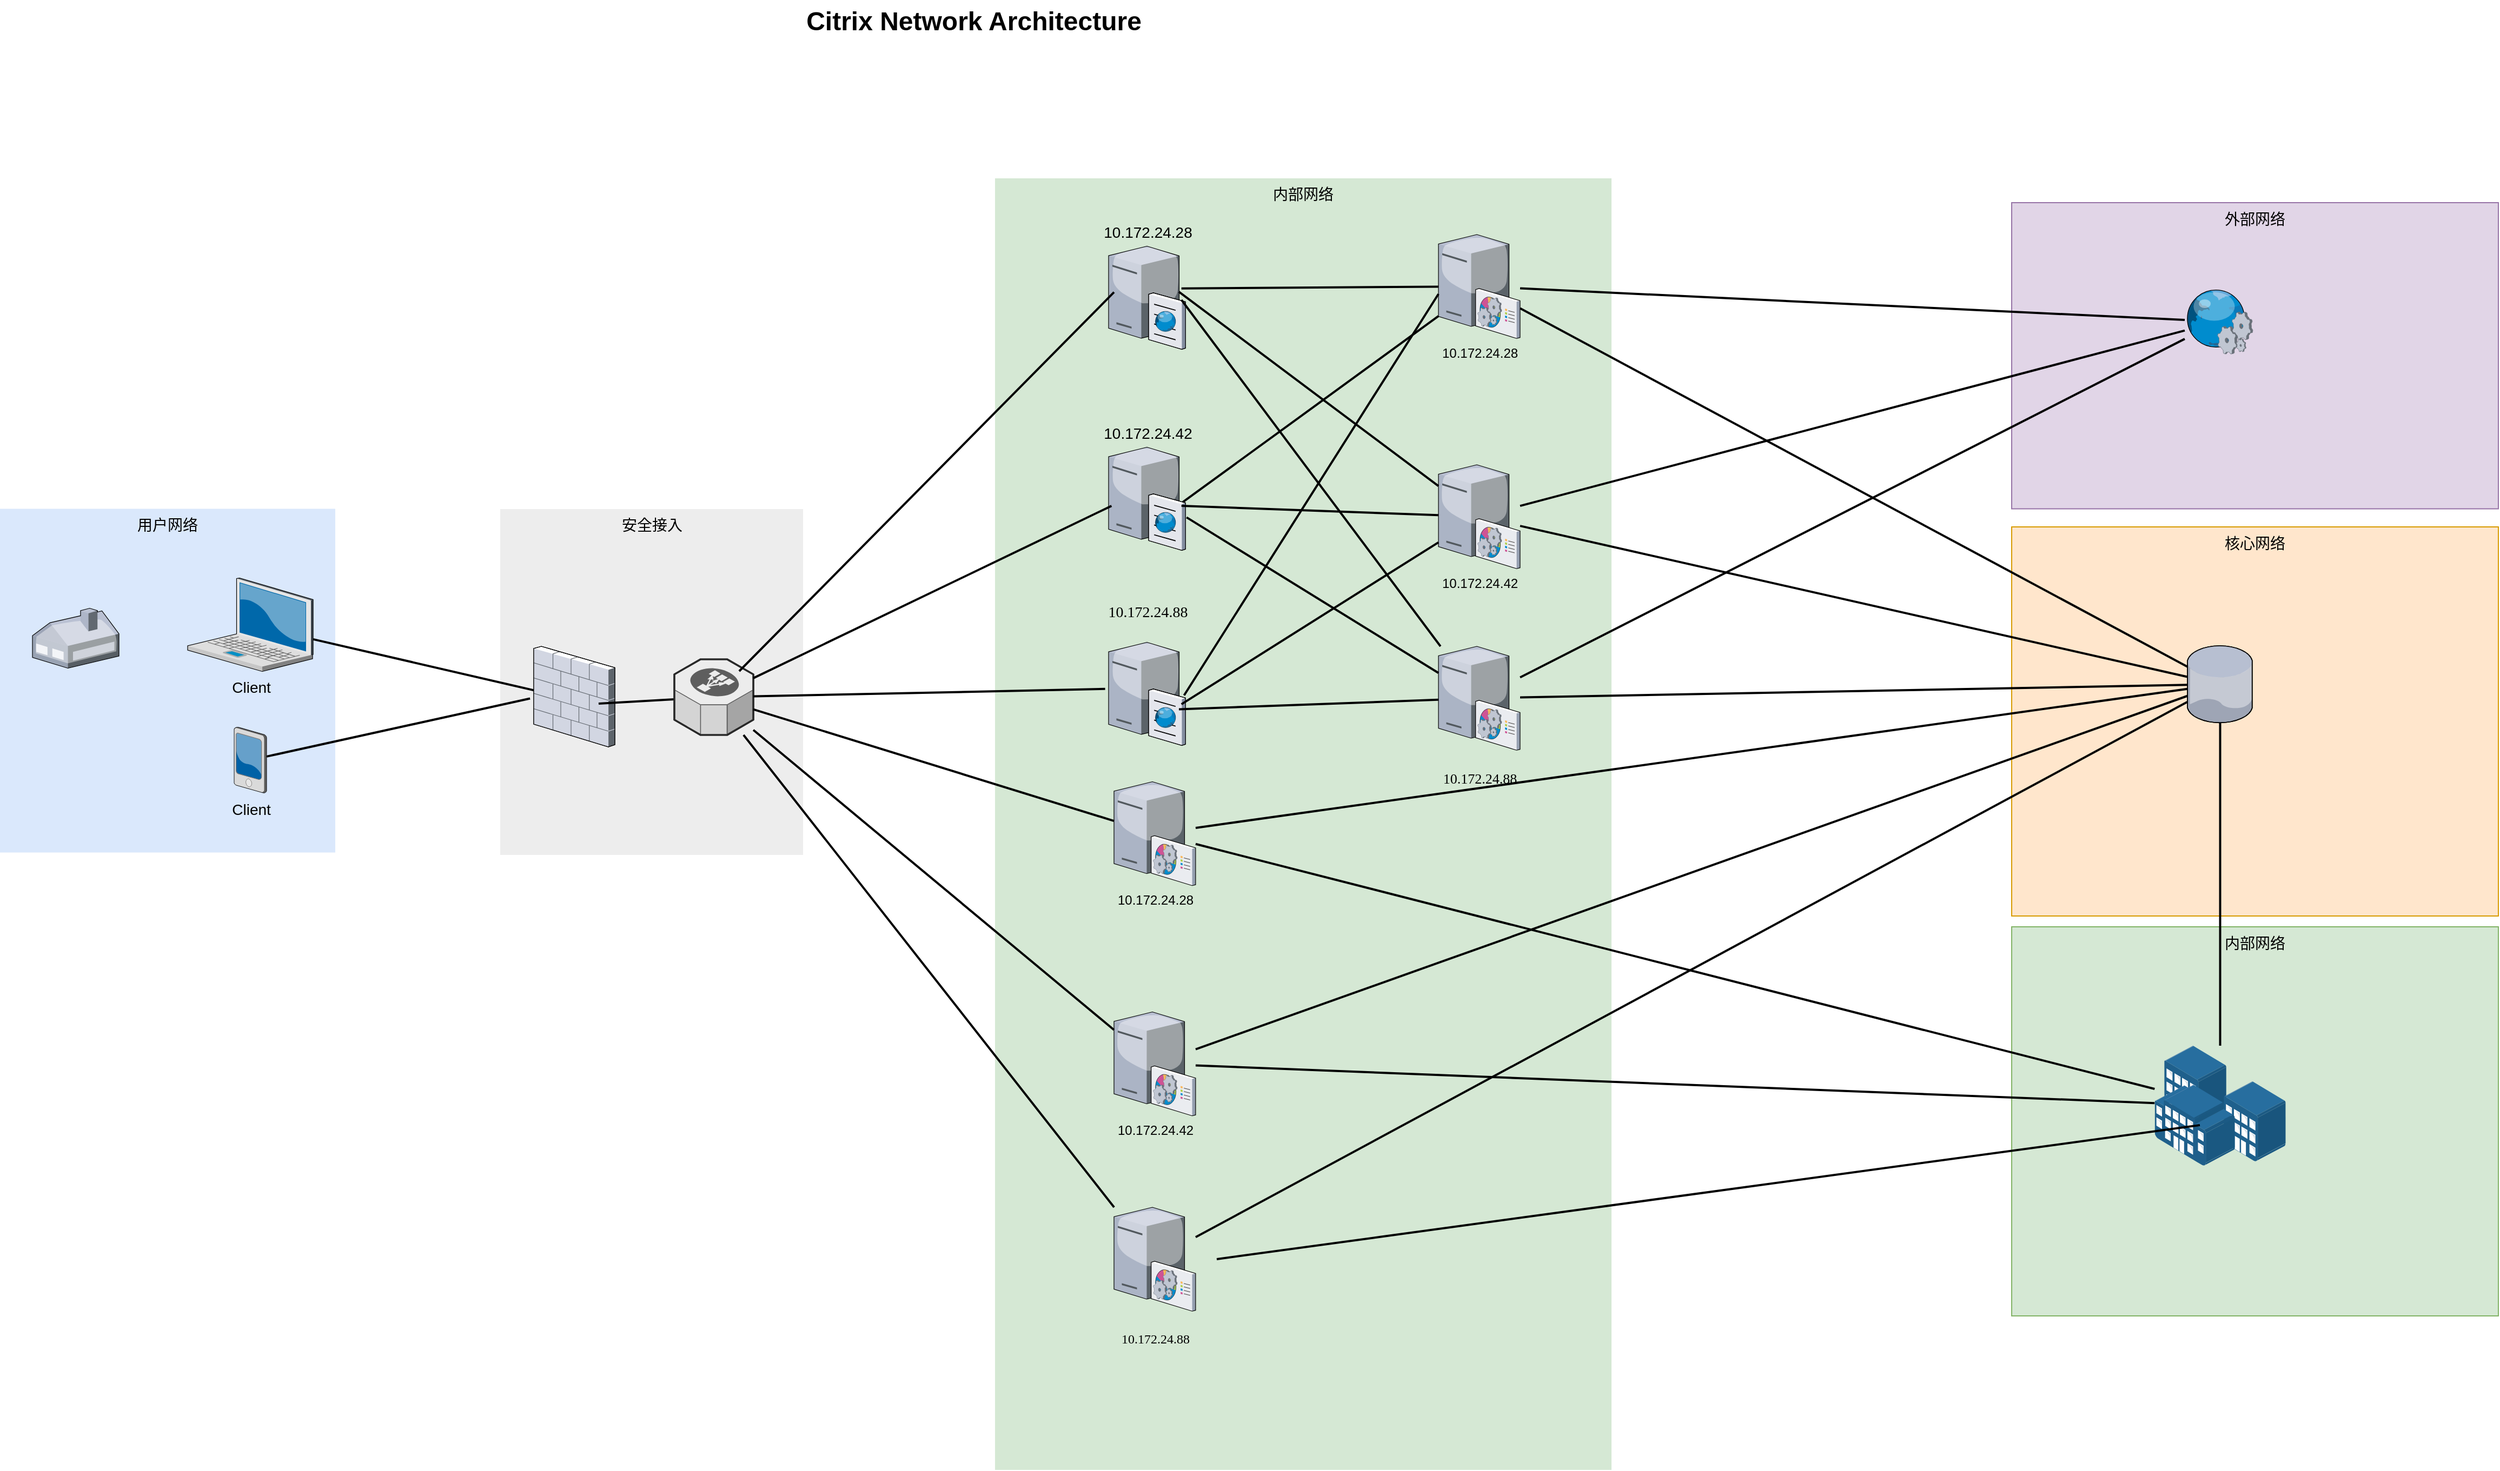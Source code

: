 <mxfile version="26.0.16">
  <diagram name="Page-1" id="e3a06f82-3646-2815-327d-82caf3d4e204">
    <mxGraphModel dx="2049" dy="1080" grid="1" gridSize="10" guides="1" tooltips="1" connect="1" arrows="1" fold="1" page="1" pageScale="1.5" pageWidth="1169" pageHeight="826" background="none" math="0" shadow="0">
      <root>
        <mxCell id="0" style=";html=1;" />
        <mxCell id="1" style=";html=1;" parent="0" />
        <mxCell id="mrG-GgRrGo7XpKcj4Rmo-52" value="核心网络" style="whiteSpace=wrap;html=1;fillColor=#ffe6cc;fontSize=14;strokeColor=#d79b00;verticalAlign=top;" vertex="1" parent="1">
          <mxGeometry x="1890" y="517.5" width="450" height="360" as="geometry" />
        </mxCell>
        <mxCell id="mrG-GgRrGo7XpKcj4Rmo-51" value="外部网络" style="whiteSpace=wrap;html=1;fillColor=#e1d5e7;fontSize=14;strokeColor=#9673a6;verticalAlign=top;" vertex="1" parent="1">
          <mxGeometry x="1890" y="217.5" width="450" height="283.25" as="geometry" />
        </mxCell>
        <mxCell id="6a7d8f32e03d9370-61" value="内部网络" style="whiteSpace=wrap;html=1;fillColor=#d5e8d4;fontSize=14;strokeColor=#82b366;verticalAlign=top;" parent="1" vertex="1">
          <mxGeometry x="1890" y="887.5" width="450" height="360" as="geometry" />
        </mxCell>
        <mxCell id="6a7d8f32e03d9370-60" value="内部网络" style="whiteSpace=wrap;html=1;fillColor=#d5e8d4;fontSize=14;strokeColor=none;verticalAlign=top;" parent="1" vertex="1">
          <mxGeometry x="950" y="195" width="570" height="1195" as="geometry" />
        </mxCell>
        <mxCell id="6a7d8f32e03d9370-59" value="安全接入" style="whiteSpace=wrap;html=1;fillColor=#EDEDED;fontSize=14;strokeColor=none;verticalAlign=top;" parent="1" vertex="1">
          <mxGeometry x="492.5" y="501" width="280" height="320" as="geometry" />
        </mxCell>
        <mxCell id="6a7d8f32e03d9370-58" value="用户网络" style="whiteSpace=wrap;html=1;fillColor=#dae8fc;fontSize=14;strokeColor=none;verticalAlign=top;" parent="1" vertex="1">
          <mxGeometry x="30" y="500.75" width="310" height="318" as="geometry" />
        </mxCell>
        <mxCell id="6a7d8f32e03d9370-36" style="edgeStyle=none;rounded=0;html=1;startSize=10;endSize=10;jettySize=auto;orthogonalLoop=1;fontSize=14;endArrow=none;endFill=0;strokeWidth=2;entryX=0.032;entryY=0.443;entryDx=0;entryDy=0;entryPerimeter=0;" parent="1" source="6a7d8f32e03d9370-1" target="6a7d8f32e03d9370-19" edge="1">
          <mxGeometry relative="1" as="geometry">
            <mxPoint x="530.5" y="1155.192" as="targetPoint" />
          </mxGeometry>
        </mxCell>
        <mxCell id="6a7d8f32e03d9370-1" value="Client" style="verticalLabelPosition=bottom;aspect=fixed;html=1;verticalAlign=top;strokeColor=none;shape=mxgraph.citrix.laptop_2;fillColor=#66B2FF;gradientColor=#0066CC;fontSize=14;" parent="1" vertex="1">
          <mxGeometry x="203.5" y="564.75" width="116" height="86.5" as="geometry" />
        </mxCell>
        <mxCell id="6a7d8f32e03d9370-37" style="edgeStyle=none;rounded=0;html=1;startSize=10;endSize=10;jettySize=auto;orthogonalLoop=1;fontSize=14;endArrow=none;endFill=0;strokeWidth=2;entryX=-0.046;entryY=0.519;entryDx=0;entryDy=0;entryPerimeter=0;" parent="1" source="6a7d8f32e03d9370-6" target="6a7d8f32e03d9370-19" edge="1">
          <mxGeometry relative="1" as="geometry">
            <mxPoint x="530.5" y="1173.052" as="targetPoint" />
          </mxGeometry>
        </mxCell>
        <mxCell id="6a7d8f32e03d9370-6" value="Client" style="verticalLabelPosition=bottom;aspect=fixed;html=1;verticalAlign=top;strokeColor=none;shape=mxgraph.citrix.pda;fillColor=#66B2FF;gradientColor=#0066CC;fontSize=14;" parent="1" vertex="1">
          <mxGeometry x="246.5" y="702.75" width="30" height="61" as="geometry" />
        </mxCell>
        <mxCell id="6a7d8f32e03d9370-15" value="10.172.24.28" style="verticalLabelPosition=top;aspect=fixed;html=1;verticalAlign=bottom;strokeColor=none;shape=mxgraph.citrix.cache_server;fillColor=#66B2FF;gradientColor=#0066CC;fontSize=14;labelPosition=center;align=center;" parent="1" vertex="1">
          <mxGeometry x="1055" y="255.5" width="71" height="97.5" as="geometry" />
        </mxCell>
        <mxCell id="6a7d8f32e03d9370-19" value="" style="verticalLabelPosition=bottom;aspect=fixed;html=1;verticalAlign=top;strokeColor=none;shape=mxgraph.citrix.firewall;fillColor=#66B2FF;gradientColor=#0066CC;fontSize=14;" parent="1" vertex="1">
          <mxGeometry x="523.5" y="628" width="75" height="93" as="geometry" />
        </mxCell>
        <mxCell id="6a7d8f32e03d9370-47" style="edgeStyle=none;rounded=0;html=1;startSize=10;endSize=10;jettySize=auto;orthogonalLoop=1;fontSize=14;endArrow=none;endFill=0;strokeWidth=2;" parent="1" target="mrG-GgRrGo7XpKcj4Rmo-6" edge="1">
          <mxGeometry relative="1" as="geometry">
            <mxPoint x="583.5" y="681" as="sourcePoint" />
            <mxPoint x="653.5" y="675.668" as="targetPoint" />
          </mxGeometry>
        </mxCell>
        <mxCell id="6a7d8f32e03d9370-23" value="" style="verticalLabelPosition=bottom;aspect=fixed;html=1;verticalAlign=top;strokeColor=none;shape=mxgraph.citrix.home_office;fillColor=#66B2FF;gradientColor=#0066CC;fontSize=14;" parent="1" vertex="1">
          <mxGeometry x="60" y="592.75" width="80" height="55.5" as="geometry" />
        </mxCell>
        <mxCell id="6a7d8f32e03d9370-62" value="Citrix Network Architecture" style="text;strokeColor=none;fillColor=none;html=1;fontSize=24;fontStyle=1;verticalAlign=middle;align=center;" parent="1" vertex="1">
          <mxGeometry x="499" y="30" width="861" height="40" as="geometry" />
        </mxCell>
        <mxCell id="mrG-GgRrGo7XpKcj4Rmo-4" value="10.172.24.42" style="verticalLabelPosition=top;aspect=fixed;html=1;verticalAlign=bottom;strokeColor=none;shape=mxgraph.citrix.cache_server;fillColor=#66B2FF;gradientColor=#0066CC;fontSize=14;labelPosition=center;align=center;" vertex="1" parent="1">
          <mxGeometry x="1055" y="441.5" width="71" height="97.5" as="geometry" />
        </mxCell>
        <mxCell id="mrG-GgRrGo7XpKcj4Rmo-5" value="&lt;p class=&quot;MsoNormal&quot;&gt;&lt;span style=&quot;font-family: 宋体; font-size: 10.5pt;&quot;&gt;10.172.24.&lt;/span&gt;&lt;span style=&quot;font-family: 宋体; font-size: 10.5pt;&quot;&gt;88&lt;/span&gt;&lt;/p&gt;" style="verticalLabelPosition=top;aspect=fixed;html=1;verticalAlign=bottom;strokeColor=none;shape=mxgraph.citrix.cache_server;fillColor=#66B2FF;gradientColor=#0066CC;fontSize=14;labelPosition=center;align=center;" vertex="1" parent="1">
          <mxGeometry x="1055" y="622" width="71" height="97.5" as="geometry" />
        </mxCell>
        <mxCell id="mrG-GgRrGo7XpKcj4Rmo-6" value="" style="verticalLabelPosition=bottom;html=1;verticalAlign=top;strokeWidth=1;align=center;outlineConnect=0;dashed=0;outlineConnect=0;shape=mxgraph.aws3d.elasticLoadBalancing;fillColor=#ECECEC;strokeColor=#5E5E5E;aspect=fixed;" vertex="1" parent="1">
          <mxGeometry x="653.5" y="640" width="73.04" height="70" as="geometry" />
        </mxCell>
        <mxCell id="mrG-GgRrGo7XpKcj4Rmo-10" style="rounded=0;html=1;startSize=10;endSize=10;jettySize=auto;orthogonalLoop=1;fontSize=14;endArrow=none;endFill=0;strokeWidth=2;entryX=0.071;entryY=0.46;entryDx=0;entryDy=0;entryPerimeter=0;exitX=0.821;exitY=0.157;exitDx=0;exitDy=0;exitPerimeter=0;" edge="1" parent="1" source="mrG-GgRrGo7XpKcj4Rmo-6" target="6a7d8f32e03d9370-15">
          <mxGeometry relative="1" as="geometry">
            <mxPoint x="840" y="506" as="sourcePoint" />
            <mxPoint x="1485.5" y="542.75" as="targetPoint" />
          </mxGeometry>
        </mxCell>
        <mxCell id="mrG-GgRrGo7XpKcj4Rmo-11" style="edgeStyle=none;rounded=0;html=1;startSize=10;endSize=10;jettySize=auto;orthogonalLoop=1;fontSize=14;endArrow=none;endFill=0;strokeWidth=2;entryX=0.038;entryY=0.58;entryDx=0;entryDy=0;entryPerimeter=0;" edge="1" parent="1" source="mrG-GgRrGo7XpKcj4Rmo-6" target="mrG-GgRrGo7XpKcj4Rmo-4">
          <mxGeometry relative="1" as="geometry">
            <mxPoint x="1250" y="499" as="sourcePoint" />
            <mxPoint x="1431" y="604" as="targetPoint" />
          </mxGeometry>
        </mxCell>
        <mxCell id="mrG-GgRrGo7XpKcj4Rmo-12" style="edgeStyle=none;rounded=0;html=1;startSize=10;endSize=10;jettySize=auto;orthogonalLoop=1;fontSize=14;endArrow=none;endFill=0;strokeWidth=2;entryX=-0.045;entryY=0.466;entryDx=0;entryDy=0;entryPerimeter=0;" edge="1" parent="1" source="mrG-GgRrGo7XpKcj4Rmo-6" target="mrG-GgRrGo7XpKcj4Rmo-5">
          <mxGeometry relative="1" as="geometry">
            <mxPoint x="1350" y="345.75" as="sourcePoint" />
            <mxPoint x="1531" y="450.75" as="targetPoint" />
          </mxGeometry>
        </mxCell>
        <mxCell id="mrG-GgRrGo7XpKcj4Rmo-13" value="10.172.24.28" style="verticalLabelPosition=bottom;sketch=0;aspect=fixed;html=1;verticalAlign=top;strokeColor=none;align=center;outlineConnect=0;shape=mxgraph.citrix.command_center;" vertex="1" parent="1">
          <mxGeometry x="1360" y="247" width="75.5" height="96" as="geometry" />
        </mxCell>
        <mxCell id="mrG-GgRrGo7XpKcj4Rmo-14" value="&lt;p class=&quot;MsoNormal&quot;&gt;&lt;font style=&quot;font-size: 13px;&quot;&gt;&lt;span style=&quot;font-family: 宋体;&quot;&gt;10.172.24.&lt;/span&gt;&lt;span style=&quot;font-family: 宋体;&quot;&gt;88&lt;/span&gt;&lt;/font&gt;&lt;/p&gt;" style="verticalLabelPosition=bottom;sketch=0;aspect=fixed;html=1;verticalAlign=top;strokeColor=none;align=center;outlineConnect=0;shape=mxgraph.citrix.command_center;" vertex="1" parent="1">
          <mxGeometry x="1360" y="628" width="75.5" height="96" as="geometry" />
        </mxCell>
        <mxCell id="mrG-GgRrGo7XpKcj4Rmo-15" value="10.172.24.42" style="verticalLabelPosition=bottom;sketch=0;aspect=fixed;html=1;verticalAlign=top;strokeColor=none;align=center;outlineConnect=0;shape=mxgraph.citrix.command_center;" vertex="1" parent="1">
          <mxGeometry x="1360" y="460" width="75.5" height="96" as="geometry" />
        </mxCell>
        <mxCell id="mrG-GgRrGo7XpKcj4Rmo-21" style="edgeStyle=none;rounded=0;html=1;startSize=10;endSize=10;jettySize=auto;orthogonalLoop=1;fontSize=14;endArrow=none;endFill=0;strokeWidth=2;exitX=0.949;exitY=0.424;exitDx=0;exitDy=0;exitPerimeter=0;" edge="1" parent="1" source="6a7d8f32e03d9370-15" target="mrG-GgRrGo7XpKcj4Rmo-13">
          <mxGeometry relative="1" as="geometry">
            <mxPoint x="1460" y="392" as="sourcePoint" />
            <mxPoint x="1685" y="361" as="targetPoint" />
          </mxGeometry>
        </mxCell>
        <mxCell id="mrG-GgRrGo7XpKcj4Rmo-22" style="edgeStyle=none;rounded=0;html=1;startSize=10;endSize=10;jettySize=auto;orthogonalLoop=1;fontSize=14;endArrow=none;endFill=0;strokeWidth=2;exitX=0.915;exitY=0.456;exitDx=0;exitDy=0;exitPerimeter=0;" edge="1" parent="1" source="6a7d8f32e03d9370-15" target="mrG-GgRrGo7XpKcj4Rmo-15">
          <mxGeometry relative="1" as="geometry">
            <mxPoint x="1470" y="402" as="sourcePoint" />
            <mxPoint x="1695" y="371" as="targetPoint" />
          </mxGeometry>
        </mxCell>
        <mxCell id="mrG-GgRrGo7XpKcj4Rmo-23" style="edgeStyle=none;rounded=0;html=1;startSize=10;endSize=10;jettySize=auto;orthogonalLoop=1;fontSize=14;endArrow=none;endFill=0;strokeWidth=2;exitX=0.949;exitY=0.533;exitDx=0;exitDy=0;exitPerimeter=0;" edge="1" parent="1" source="6a7d8f32e03d9370-15" target="mrG-GgRrGo7XpKcj4Rmo-14">
          <mxGeometry relative="1" as="geometry">
            <mxPoint x="1480" y="412" as="sourcePoint" />
            <mxPoint x="1705" y="381" as="targetPoint" />
          </mxGeometry>
        </mxCell>
        <mxCell id="mrG-GgRrGo7XpKcj4Rmo-24" style="edgeStyle=none;rounded=0;html=1;startSize=10;endSize=10;jettySize=auto;orthogonalLoop=1;fontSize=14;endArrow=none;endFill=0;strokeWidth=2;exitX=0.966;exitY=0.544;exitDx=0;exitDy=0;exitPerimeter=0;" edge="1" parent="1" source="mrG-GgRrGo7XpKcj4Rmo-4" target="mrG-GgRrGo7XpKcj4Rmo-13">
          <mxGeometry relative="1" as="geometry">
            <mxPoint x="1486" y="340" as="sourcePoint" />
            <mxPoint x="1723.5" y="354" as="targetPoint" />
          </mxGeometry>
        </mxCell>
        <mxCell id="mrG-GgRrGo7XpKcj4Rmo-25" style="edgeStyle=none;rounded=0;html=1;startSize=10;endSize=10;jettySize=auto;orthogonalLoop=1;fontSize=14;endArrow=none;endFill=0;strokeWidth=2;exitX=0.949;exitY=0.58;exitDx=0;exitDy=0;exitPerimeter=0;" edge="1" parent="1" source="mrG-GgRrGo7XpKcj4Rmo-4" target="mrG-GgRrGo7XpKcj4Rmo-15">
          <mxGeometry relative="1" as="geometry">
            <mxPoint x="1495.5" y="350" as="sourcePoint" />
            <mxPoint x="1733.5" y="364" as="targetPoint" />
          </mxGeometry>
        </mxCell>
        <mxCell id="mrG-GgRrGo7XpKcj4Rmo-26" style="edgeStyle=none;rounded=0;html=1;startSize=10;endSize=10;jettySize=auto;orthogonalLoop=1;fontSize=14;endArrow=none;endFill=0;strokeWidth=2;exitX=1.016;exitY=0.689;exitDx=0;exitDy=0;exitPerimeter=0;" edge="1" parent="1" source="mrG-GgRrGo7XpKcj4Rmo-4" target="mrG-GgRrGo7XpKcj4Rmo-14">
          <mxGeometry relative="1" as="geometry">
            <mxPoint x="1505.5" y="360" as="sourcePoint" />
            <mxPoint x="1743.5" y="374" as="targetPoint" />
          </mxGeometry>
        </mxCell>
        <mxCell id="mrG-GgRrGo7XpKcj4Rmo-27" style="edgeStyle=none;rounded=0;html=1;startSize=10;endSize=10;jettySize=auto;orthogonalLoop=1;fontSize=14;endArrow=none;endFill=0;strokeWidth=2;exitX=0.983;exitY=0.527;exitDx=0;exitDy=0;exitPerimeter=0;entryX=0;entryY=0.573;entryDx=0;entryDy=0;entryPerimeter=0;" edge="1" parent="1" source="mrG-GgRrGo7XpKcj4Rmo-5" target="mrG-GgRrGo7XpKcj4Rmo-13">
          <mxGeometry relative="1" as="geometry">
            <mxPoint x="1515.5" y="370" as="sourcePoint" />
            <mxPoint x="1753.5" y="384" as="targetPoint" />
          </mxGeometry>
        </mxCell>
        <mxCell id="mrG-GgRrGo7XpKcj4Rmo-29" style="edgeStyle=none;rounded=0;html=1;startSize=10;endSize=10;jettySize=auto;orthogonalLoop=1;fontSize=14;endArrow=none;endFill=0;strokeWidth=2;exitX=0.949;exitY=0.611;exitDx=0;exitDy=0;exitPerimeter=0;" edge="1" parent="1" source="mrG-GgRrGo7XpKcj4Rmo-5" target="mrG-GgRrGo7XpKcj4Rmo-15">
          <mxGeometry relative="1" as="geometry">
            <mxPoint x="1525.5" y="380" as="sourcePoint" />
            <mxPoint x="1763.5" y="394" as="targetPoint" />
          </mxGeometry>
        </mxCell>
        <mxCell id="mrG-GgRrGo7XpKcj4Rmo-30" style="edgeStyle=none;rounded=0;html=1;startSize=10;endSize=10;jettySize=auto;orthogonalLoop=1;fontSize=14;endArrow=none;endFill=0;strokeWidth=2;exitX=0.916;exitY=0.659;exitDx=0;exitDy=0;exitPerimeter=0;" edge="1" parent="1" source="mrG-GgRrGo7XpKcj4Rmo-5" target="mrG-GgRrGo7XpKcj4Rmo-14">
          <mxGeometry relative="1" as="geometry">
            <mxPoint x="1535.5" y="390" as="sourcePoint" />
            <mxPoint x="1773.5" y="404" as="targetPoint" />
          </mxGeometry>
        </mxCell>
        <mxCell id="mrG-GgRrGo7XpKcj4Rmo-31" style="edgeStyle=none;rounded=0;html=1;startSize=10;endSize=10;jettySize=auto;orthogonalLoop=1;fontSize=14;endArrow=none;endFill=0;strokeWidth=2;" edge="1" parent="1" source="mrG-GgRrGo7XpKcj4Rmo-13" target="mrG-GgRrGo7XpKcj4Rmo-33">
          <mxGeometry relative="1" as="geometry">
            <mxPoint x="1545.5" y="400" as="sourcePoint" />
            <mxPoint x="1783.5" y="414" as="targetPoint" />
          </mxGeometry>
        </mxCell>
        <mxCell id="mrG-GgRrGo7XpKcj4Rmo-33" value="" style="verticalLabelPosition=bottom;sketch=0;aspect=fixed;html=1;verticalAlign=top;strokeColor=none;align=center;outlineConnect=0;shape=mxgraph.citrix.web_service;" vertex="1" parent="1">
          <mxGeometry x="2050" y="297.5" width="63" height="60" as="geometry" />
        </mxCell>
        <mxCell id="mrG-GgRrGo7XpKcj4Rmo-34" style="edgeStyle=none;rounded=0;html=1;startSize=10;endSize=10;jettySize=auto;orthogonalLoop=1;fontSize=14;endArrow=none;endFill=0;strokeWidth=2;" edge="1" parent="1" source="mrG-GgRrGo7XpKcj4Rmo-15" target="mrG-GgRrGo7XpKcj4Rmo-33">
          <mxGeometry relative="1" as="geometry">
            <mxPoint x="1435" y="371" as="sourcePoint" />
            <mxPoint x="1685" y="820" as="targetPoint" />
          </mxGeometry>
        </mxCell>
        <mxCell id="mrG-GgRrGo7XpKcj4Rmo-35" style="edgeStyle=none;rounded=0;html=1;startSize=10;endSize=10;jettySize=auto;orthogonalLoop=1;fontSize=14;endArrow=none;endFill=0;strokeWidth=2;" edge="1" parent="1" source="mrG-GgRrGo7XpKcj4Rmo-14" target="mrG-GgRrGo7XpKcj4Rmo-33">
          <mxGeometry relative="1" as="geometry">
            <mxPoint x="1456" y="545" as="sourcePoint" />
            <mxPoint x="1695" y="830" as="targetPoint" />
          </mxGeometry>
        </mxCell>
        <mxCell id="mrG-GgRrGo7XpKcj4Rmo-37" value="10.172.24.28" style="verticalLabelPosition=bottom;sketch=0;aspect=fixed;html=1;verticalAlign=top;strokeColor=none;align=center;outlineConnect=0;shape=mxgraph.citrix.command_center;" vertex="1" parent="1">
          <mxGeometry x="1060" y="753.25" width="75.5" height="96" as="geometry" />
        </mxCell>
        <mxCell id="mrG-GgRrGo7XpKcj4Rmo-38" value="&lt;p class=&quot;MsoNormal&quot;&gt;&lt;font style=&quot;&quot;&gt;&lt;span style=&quot;font-family: 宋体;&quot;&gt;10.172.24.&lt;/span&gt;&lt;span style=&quot;font-family: 宋体;&quot;&gt;88&lt;/span&gt;&lt;/font&gt;&lt;/p&gt;" style="verticalLabelPosition=bottom;sketch=0;aspect=fixed;html=1;verticalAlign=top;strokeColor=none;align=center;outlineConnect=0;shape=mxgraph.citrix.command_center;" vertex="1" parent="1">
          <mxGeometry x="1060" y="1147" width="75.5" height="96" as="geometry" />
        </mxCell>
        <mxCell id="mrG-GgRrGo7XpKcj4Rmo-39" value="10.172.24.42" style="verticalLabelPosition=bottom;sketch=0;aspect=fixed;html=1;verticalAlign=top;strokeColor=none;align=center;outlineConnect=0;shape=mxgraph.citrix.command_center;" vertex="1" parent="1">
          <mxGeometry x="1060" y="966.25" width="75.5" height="96" as="geometry" />
        </mxCell>
        <mxCell id="mrG-GgRrGo7XpKcj4Rmo-41" style="edgeStyle=none;rounded=0;html=1;startSize=10;endSize=10;jettySize=auto;orthogonalLoop=1;fontSize=14;endArrow=none;endFill=0;strokeWidth=2;" edge="1" parent="1" source="mrG-GgRrGo7XpKcj4Rmo-6" target="mrG-GgRrGo7XpKcj4Rmo-38">
          <mxGeometry relative="1" as="geometry">
            <mxPoint x="609" y="827" as="sourcePoint" />
            <mxPoint x="834" y="796" as="targetPoint" />
          </mxGeometry>
        </mxCell>
        <mxCell id="mrG-GgRrGo7XpKcj4Rmo-42" style="edgeStyle=none;rounded=0;html=1;startSize=10;endSize=10;jettySize=auto;orthogonalLoop=1;fontSize=14;endArrow=none;endFill=0;strokeWidth=2;" edge="1" parent="1" source="mrG-GgRrGo7XpKcj4Rmo-6" target="mrG-GgRrGo7XpKcj4Rmo-39">
          <mxGeometry relative="1" as="geometry">
            <mxPoint x="619" y="837" as="sourcePoint" />
            <mxPoint x="844" y="806" as="targetPoint" />
          </mxGeometry>
        </mxCell>
        <mxCell id="mrG-GgRrGo7XpKcj4Rmo-43" style="edgeStyle=none;rounded=0;html=1;startSize=10;endSize=10;jettySize=auto;orthogonalLoop=1;fontSize=14;endArrow=none;endFill=0;strokeWidth=2;" edge="1" parent="1" source="mrG-GgRrGo7XpKcj4Rmo-6" target="mrG-GgRrGo7XpKcj4Rmo-37">
          <mxGeometry relative="1" as="geometry">
            <mxPoint x="629" y="847" as="sourcePoint" />
            <mxPoint x="854" y="816" as="targetPoint" />
          </mxGeometry>
        </mxCell>
        <mxCell id="mrG-GgRrGo7XpKcj4Rmo-44" value="" style="verticalLabelPosition=bottom;sketch=0;aspect=fixed;html=1;verticalAlign=top;strokeColor=#d79b00;align=center;outlineConnect=0;shape=mxgraph.citrix.database;fillColor=#ffe6cc;" vertex="1" parent="1">
          <mxGeometry x="2052.5" y="627.5" width="60.5" height="71.18" as="geometry" />
        </mxCell>
        <mxCell id="mrG-GgRrGo7XpKcj4Rmo-45" style="edgeStyle=none;rounded=0;html=1;startSize=10;endSize=10;jettySize=auto;orthogonalLoop=1;fontSize=14;endArrow=none;endFill=0;strokeWidth=2;" edge="1" parent="1" source="mrG-GgRrGo7XpKcj4Rmo-44" target="mrG-GgRrGo7XpKcj4Rmo-14">
          <mxGeometry relative="1" as="geometry">
            <mxPoint x="609" y="827" as="sourcePoint" />
            <mxPoint x="834" y="796" as="targetPoint" />
          </mxGeometry>
        </mxCell>
        <mxCell id="mrG-GgRrGo7XpKcj4Rmo-46" style="edgeStyle=none;rounded=0;html=1;startSize=10;endSize=10;jettySize=auto;orthogonalLoop=1;fontSize=14;endArrow=none;endFill=0;strokeWidth=2;" edge="1" parent="1" source="mrG-GgRrGo7XpKcj4Rmo-44" target="mrG-GgRrGo7XpKcj4Rmo-15">
          <mxGeometry relative="1" as="geometry">
            <mxPoint x="619" y="837" as="sourcePoint" />
            <mxPoint x="844" y="806" as="targetPoint" />
          </mxGeometry>
        </mxCell>
        <mxCell id="mrG-GgRrGo7XpKcj4Rmo-47" style="edgeStyle=none;rounded=0;html=1;startSize=10;endSize=10;jettySize=auto;orthogonalLoop=1;fontSize=14;endArrow=none;endFill=0;strokeWidth=2;" edge="1" parent="1" source="mrG-GgRrGo7XpKcj4Rmo-44" target="mrG-GgRrGo7XpKcj4Rmo-13">
          <mxGeometry relative="1" as="geometry">
            <mxPoint x="629" y="847" as="sourcePoint" />
            <mxPoint x="854" y="816" as="targetPoint" />
          </mxGeometry>
        </mxCell>
        <mxCell id="mrG-GgRrGo7XpKcj4Rmo-48" style="edgeStyle=none;rounded=0;html=1;startSize=10;endSize=10;jettySize=auto;orthogonalLoop=1;fontSize=14;endArrow=none;endFill=0;strokeWidth=2;" edge="1" parent="1" source="mrG-GgRrGo7XpKcj4Rmo-44" target="mrG-GgRrGo7XpKcj4Rmo-38">
          <mxGeometry relative="1" as="geometry">
            <mxPoint x="609" y="827" as="sourcePoint" />
            <mxPoint x="834" y="796" as="targetPoint" />
          </mxGeometry>
        </mxCell>
        <mxCell id="mrG-GgRrGo7XpKcj4Rmo-49" style="edgeStyle=none;rounded=0;html=1;startSize=10;endSize=10;jettySize=auto;orthogonalLoop=1;fontSize=14;endArrow=none;endFill=0;strokeWidth=2;" edge="1" parent="1" source="mrG-GgRrGo7XpKcj4Rmo-44" target="mrG-GgRrGo7XpKcj4Rmo-39">
          <mxGeometry relative="1" as="geometry">
            <mxPoint x="619" y="837" as="sourcePoint" />
            <mxPoint x="844" y="806" as="targetPoint" />
          </mxGeometry>
        </mxCell>
        <mxCell id="mrG-GgRrGo7XpKcj4Rmo-50" style="edgeStyle=none;rounded=0;html=1;startSize=10;endSize=10;jettySize=auto;orthogonalLoop=1;fontSize=14;endArrow=none;endFill=0;strokeWidth=2;" edge="1" parent="1" source="mrG-GgRrGo7XpKcj4Rmo-44" target="mrG-GgRrGo7XpKcj4Rmo-37">
          <mxGeometry relative="1" as="geometry">
            <mxPoint x="629" y="847" as="sourcePoint" />
            <mxPoint x="854" y="816" as="targetPoint" />
          </mxGeometry>
        </mxCell>
        <mxCell id="mrG-GgRrGo7XpKcj4Rmo-53" value="" style="image;points=[];aspect=fixed;html=1;align=center;shadow=0;dashed=0;image=img/lib/allied_telesis/buildings/Building_Cluster.svg;" vertex="1" parent="1">
          <mxGeometry x="2022.15" y="997.5" width="121.2" height="111" as="geometry" />
        </mxCell>
        <mxCell id="mrG-GgRrGo7XpKcj4Rmo-54" style="edgeStyle=none;rounded=0;html=1;startSize=10;endSize=10;jettySize=auto;orthogonalLoop=1;fontSize=14;endArrow=none;endFill=0;strokeWidth=2;" edge="1" parent="1" source="mrG-GgRrGo7XpKcj4Rmo-53" target="mrG-GgRrGo7XpKcj4Rmo-39">
          <mxGeometry relative="1" as="geometry">
            <mxPoint x="1580" y="1030" as="sourcePoint" />
            <mxPoint x="1145" y="1185" as="targetPoint" />
          </mxGeometry>
        </mxCell>
        <mxCell id="mrG-GgRrGo7XpKcj4Rmo-55" style="edgeStyle=none;rounded=0;html=1;startSize=10;endSize=10;jettySize=auto;orthogonalLoop=1;fontSize=14;endArrow=none;endFill=0;strokeWidth=2;" edge="1" parent="1">
          <mxGeometry relative="1" as="geometry">
            <mxPoint x="2064" y="1071" as="sourcePoint" />
            <mxPoint x="1155" y="1195" as="targetPoint" />
          </mxGeometry>
        </mxCell>
        <mxCell id="mrG-GgRrGo7XpKcj4Rmo-56" style="edgeStyle=none;rounded=0;html=1;startSize=10;endSize=10;jettySize=auto;orthogonalLoop=1;fontSize=14;endArrow=none;endFill=0;strokeWidth=2;" edge="1" parent="1" source="mrG-GgRrGo7XpKcj4Rmo-53" target="mrG-GgRrGo7XpKcj4Rmo-37">
          <mxGeometry relative="1" as="geometry">
            <mxPoint x="2074" y="1081" as="sourcePoint" />
            <mxPoint x="1165" y="1205" as="targetPoint" />
          </mxGeometry>
        </mxCell>
        <mxCell id="mrG-GgRrGo7XpKcj4Rmo-57" style="edgeStyle=none;rounded=0;html=1;startSize=10;endSize=10;jettySize=auto;orthogonalLoop=1;fontSize=14;endArrow=none;endFill=0;strokeWidth=2;" edge="1" parent="1" source="mrG-GgRrGo7XpKcj4Rmo-53" target="mrG-GgRrGo7XpKcj4Rmo-44">
          <mxGeometry relative="1" as="geometry">
            <mxPoint x="2064" y="1061" as="sourcePoint" />
            <mxPoint x="1145" y="1026" as="targetPoint" />
          </mxGeometry>
        </mxCell>
      </root>
    </mxGraphModel>
  </diagram>
</mxfile>
